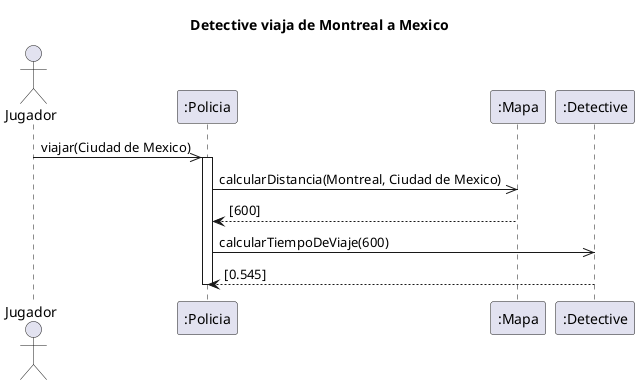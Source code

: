 @startuml
title Detective viaja de Montreal a Mexico
actor "Jugador" as AlgoThief
participant ":Policia" as Policia
participant ":Mapa" as Mapa
participant ":Detective" as Grado

AlgoThief ->> Policia : viajar(Ciudad de Mexico)
activate Policia
Policia ->> Mapa : calcularDistancia(Montreal, Ciudad de Mexico)
Mapa --> Policia : [600]
Policia ->> Grado : calcularTiempoDeViaje(600)
Grado --> Policia : [0.545]
deactivate Policia

@enduml